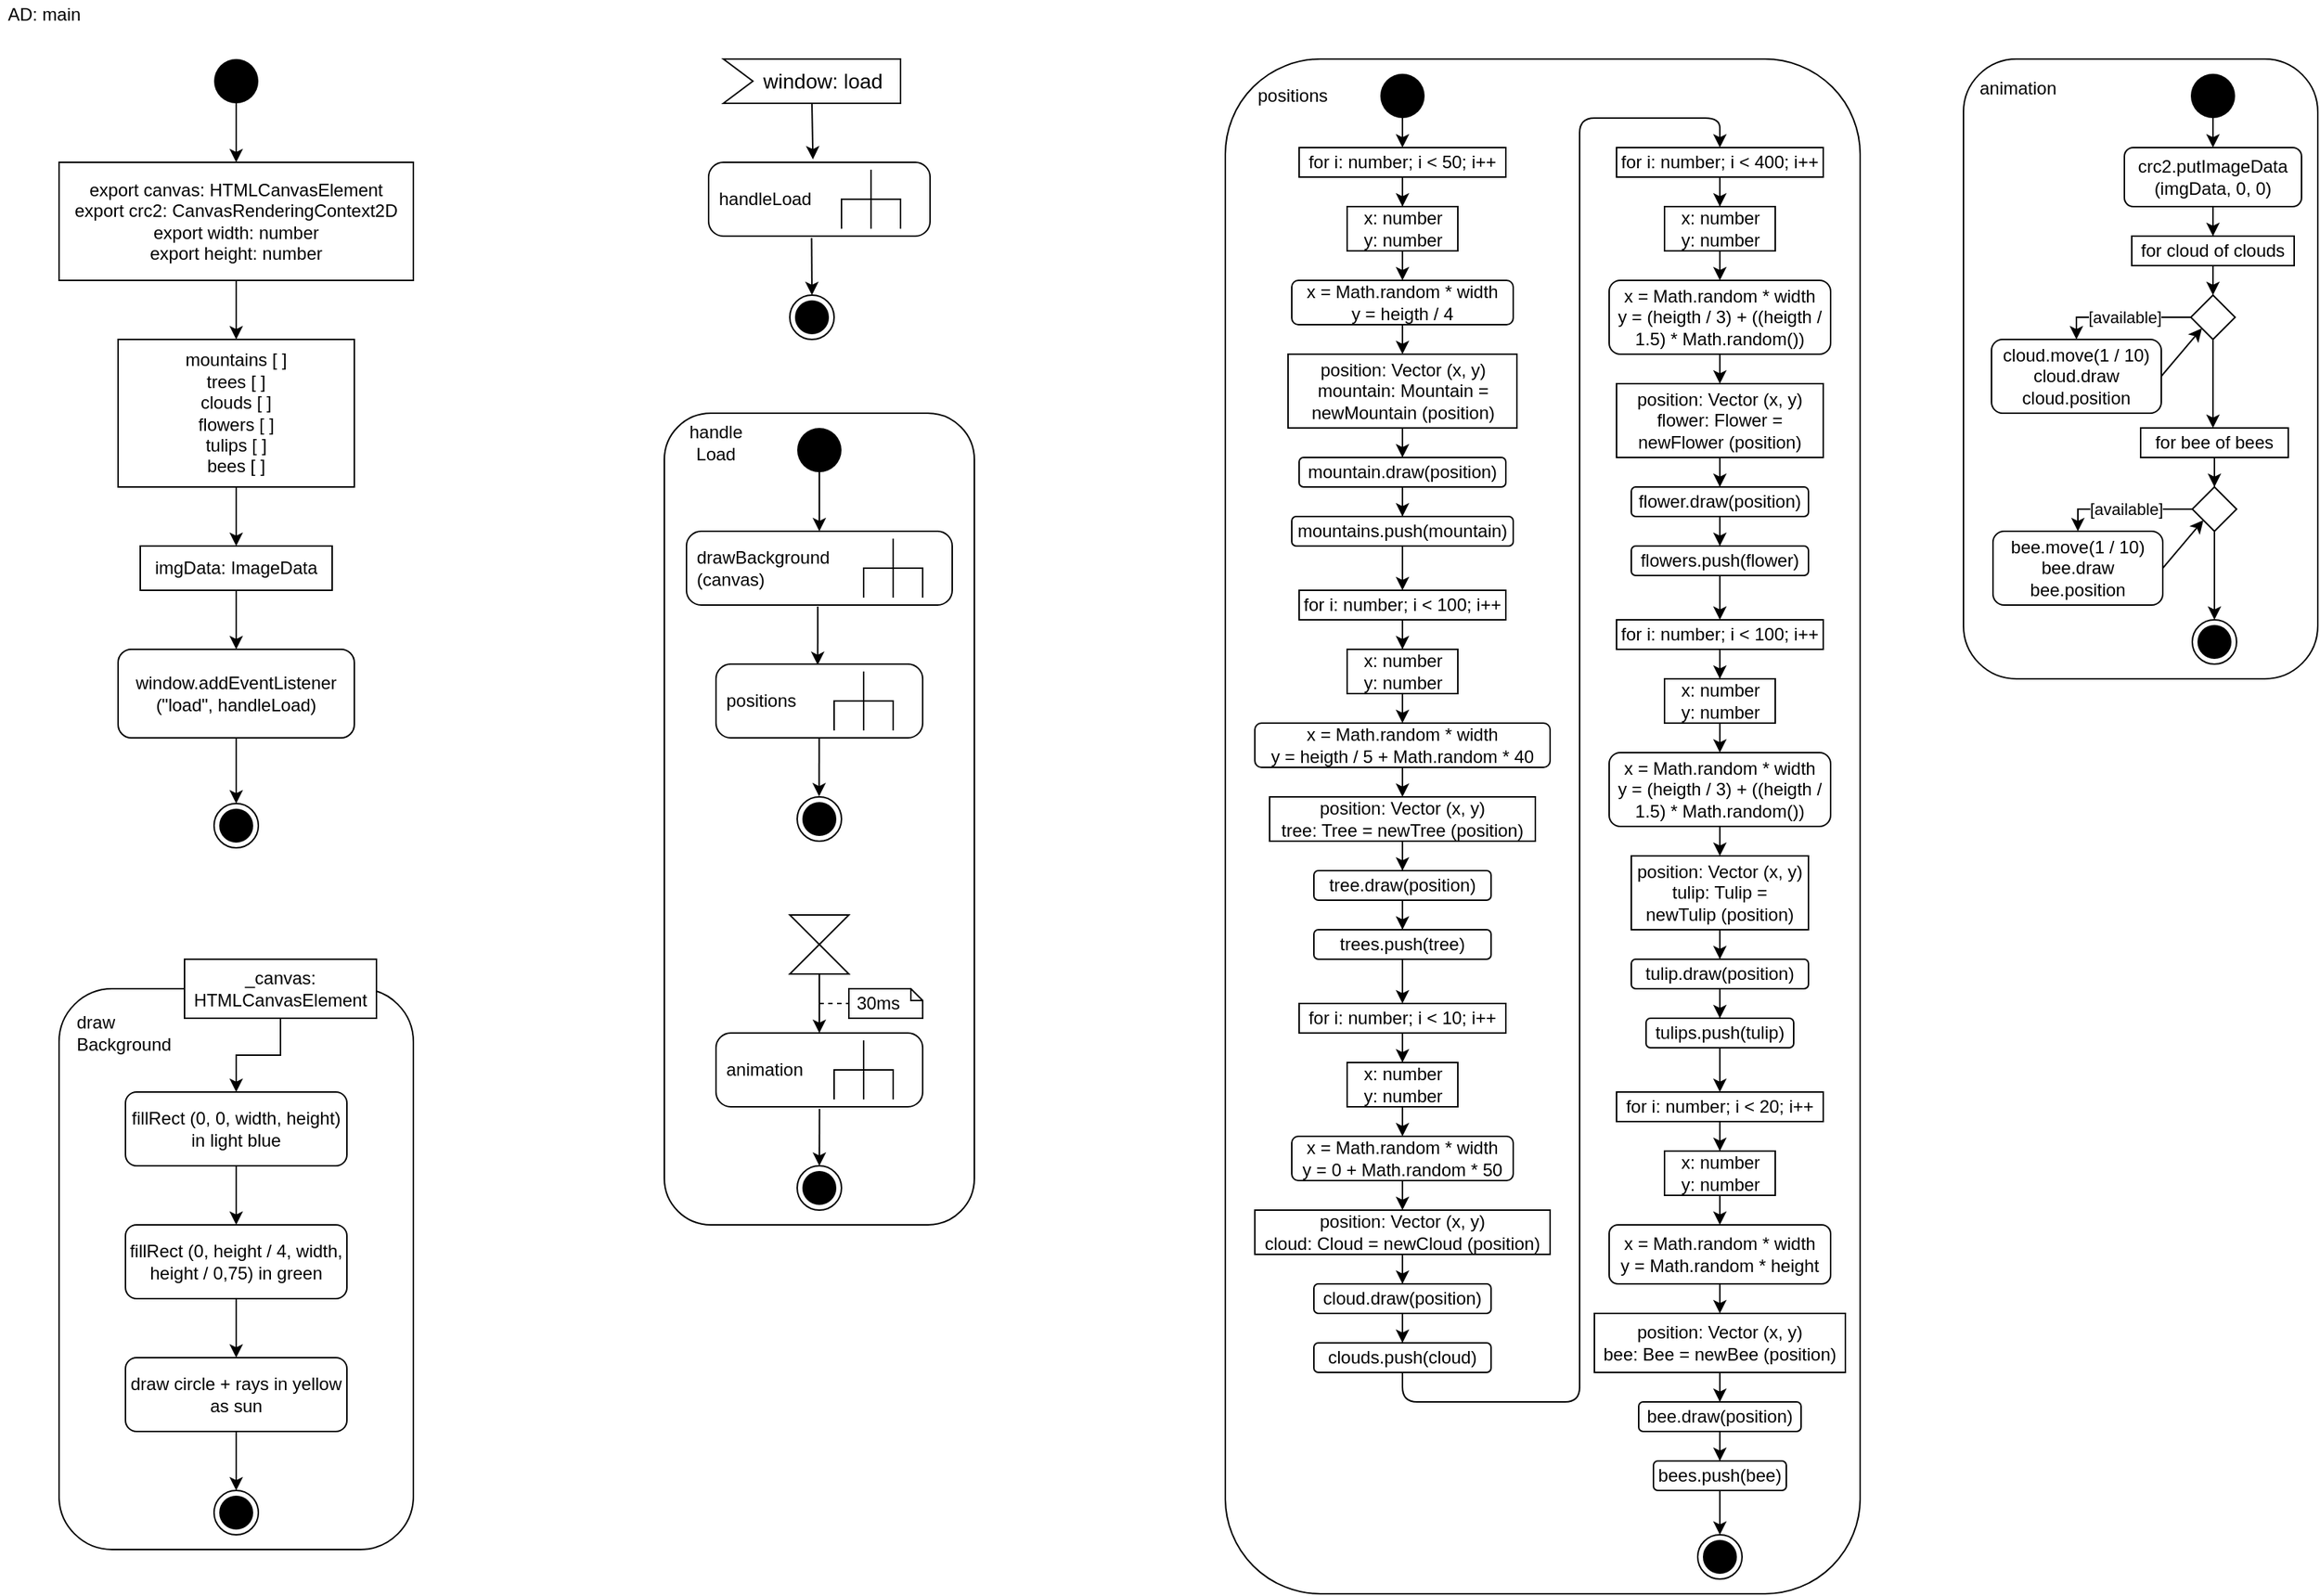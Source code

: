<mxfile version="14.5.1" type="device"><diagram id="Q6e2PCBhqU5cUqCVWgsQ" name="AD: main"><mxGraphModel dx="1264" dy="592" grid="1" gridSize="10" guides="1" tooltips="1" connect="1" arrows="1" fold="1" page="1" pageScale="1" pageWidth="827" pageHeight="1169" math="0" shadow="0"><root><mxCell id="0"/><mxCell id="1" parent="0"/><mxCell id="smz2KK4vmVbfkufSguWA-39" value="" style="rounded=1;whiteSpace=wrap;html=1;" parent="1" vertex="1"><mxGeometry x="80" y="710" width="240" height="380" as="geometry"/></mxCell><mxCell id="smz2KK4vmVbfkufSguWA-35" value="" style="rounded=1;whiteSpace=wrap;html=1;" parent="1" vertex="1"><mxGeometry x="490" y="320" width="210" height="550" as="geometry"/></mxCell><mxCell id="smz2KK4vmVbfkufSguWA-4" style="edgeStyle=orthogonalEdgeStyle;rounded=0;orthogonalLoop=1;jettySize=auto;html=1;exitX=0;exitY=0;exitDx=60;exitDy=30;exitPerimeter=0;entryX=0.471;entryY=-0.04;entryDx=0;entryDy=0;entryPerimeter=0;" parent="1" source="smz2KK4vmVbfkufSguWA-1" target="smz2KK4vmVbfkufSguWA-3" edge="1"><mxGeometry relative="1" as="geometry"/></mxCell><mxCell id="smz2KK4vmVbfkufSguWA-1" value="window: load" style="html=1;shape=mxgraph.infographic.ribbonSimple;notch1=20;notch2=0;align=center;verticalAlign=middle;fontSize=14;fontStyle=0;fillColor=#FFFFFF;flipH=0;spacingRight=0;spacingLeft=14;" parent="1" vertex="1"><mxGeometry x="530" y="80" width="120" height="30" as="geometry"/></mxCell><mxCell id="smz2KK4vmVbfkufSguWA-2" value="AD: main" style="text;html=1;strokeColor=none;fillColor=none;align=center;verticalAlign=middle;whiteSpace=wrap;rounded=0;" parent="1" vertex="1"><mxGeometry x="40" y="40" width="60" height="20" as="geometry"/></mxCell><mxCell id="smz2KK4vmVbfkufSguWA-3" value="handleLoad" style="shape=mxgraph.uml25.behaviorAction;html=1;rounded=1;absoluteArcSize=1;arcSize=10;align=left;spacingLeft=5;" parent="1" vertex="1"><mxGeometry x="520" y="150" width="150" height="50" as="geometry"/></mxCell><mxCell id="smz2KK4vmVbfkufSguWA-5" value="" style="ellipse;html=1;shape=endState;fillColor=#000000;strokeColor=#000000;" parent="1" vertex="1"><mxGeometry x="575" y="240" width="30" height="30" as="geometry"/></mxCell><mxCell id="smz2KK4vmVbfkufSguWA-10" style="edgeStyle=orthogonalEdgeStyle;rounded=0;orthogonalLoop=1;jettySize=auto;html=1;exitX=0.5;exitY=1;exitDx=0;exitDy=0;" parent="1" source="smz2KK4vmVbfkufSguWA-6" target="smz2KK4vmVbfkufSguWA-9" edge="1"><mxGeometry relative="1" as="geometry"/></mxCell><mxCell id="smz2KK4vmVbfkufSguWA-6" value="" style="ellipse;fillColor=#000000;strokeColor=none;" parent="1" vertex="1"><mxGeometry x="185" y="80" width="30" height="30" as="geometry"/></mxCell><mxCell id="smz2KK4vmVbfkufSguWA-7" value="" style="ellipse;html=1;shape=endState;fillColor=#000000;strokeColor=#000000;" parent="1" vertex="1"><mxGeometry x="580" y="580" width="30" height="30" as="geometry"/></mxCell><mxCell id="smz2KK4vmVbfkufSguWA-8" value="" style="endArrow=classic;html=1;exitX=0.465;exitY=1.024;exitDx=0;exitDy=0;exitPerimeter=0;entryX=0.5;entryY=0;entryDx=0;entryDy=0;" parent="1" source="smz2KK4vmVbfkufSguWA-3" target="smz2KK4vmVbfkufSguWA-5" edge="1"><mxGeometry width="50" height="50" relative="1" as="geometry"><mxPoint x="580" y="310" as="sourcePoint"/><mxPoint x="630" y="260" as="targetPoint"/></mxGeometry></mxCell><mxCell id="smz2KK4vmVbfkufSguWA-12" style="edgeStyle=orthogonalEdgeStyle;rounded=0;orthogonalLoop=1;jettySize=auto;html=1;exitX=0.5;exitY=1;exitDx=0;exitDy=0;entryX=0.5;entryY=0;entryDx=0;entryDy=0;" parent="1" source="smz2KK4vmVbfkufSguWA-9" target="smz2KK4vmVbfkufSguWA-11" edge="1"><mxGeometry relative="1" as="geometry"/></mxCell><mxCell id="smz2KK4vmVbfkufSguWA-9" value="export canvas: HTMLCanvasElement&lt;br&gt;export crc2:&amp;nbsp;CanvasRenderingContext2D&lt;br&gt;export width: number&lt;br&gt;export height: number" style="rounded=0;whiteSpace=wrap;html=1;" parent="1" vertex="1"><mxGeometry x="80" y="150" width="240" height="80" as="geometry"/></mxCell><mxCell id="smz2KK4vmVbfkufSguWA-14" style="edgeStyle=orthogonalEdgeStyle;rounded=0;orthogonalLoop=1;jettySize=auto;html=1;exitX=0.5;exitY=1;exitDx=0;exitDy=0;" parent="1" source="smz2KK4vmVbfkufSguWA-11" target="smz2KK4vmVbfkufSguWA-13" edge="1"><mxGeometry relative="1" as="geometry"/></mxCell><mxCell id="smz2KK4vmVbfkufSguWA-11" value="mountains [ ]&lt;br&gt;trees [ ]&lt;br&gt;clouds [ ]&lt;br&gt;flowers [ ]&lt;br&gt;tulips [ ]&lt;br&gt;bees [ ]" style="rounded=0;whiteSpace=wrap;html=1;" parent="1" vertex="1"><mxGeometry x="120" y="270" width="160" height="100" as="geometry"/></mxCell><mxCell id="smz2KK4vmVbfkufSguWA-16" style="edgeStyle=orthogonalEdgeStyle;rounded=0;orthogonalLoop=1;jettySize=auto;html=1;exitX=0.5;exitY=1;exitDx=0;exitDy=0;entryX=0.5;entryY=0;entryDx=0;entryDy=0;" parent="1" source="smz2KK4vmVbfkufSguWA-13" target="smz2KK4vmVbfkufSguWA-15" edge="1"><mxGeometry relative="1" as="geometry"/></mxCell><mxCell id="smz2KK4vmVbfkufSguWA-13" value="imgData: ImageData" style="rounded=0;whiteSpace=wrap;html=1;" parent="1" vertex="1"><mxGeometry x="135" y="410" width="130" height="30" as="geometry"/></mxCell><mxCell id="smz2KK4vmVbfkufSguWA-18" style="edgeStyle=orthogonalEdgeStyle;rounded=0;orthogonalLoop=1;jettySize=auto;html=1;exitX=0.5;exitY=1;exitDx=0;exitDy=0;entryX=0.5;entryY=0;entryDx=0;entryDy=0;" parent="1" source="smz2KK4vmVbfkufSguWA-15" target="smz2KK4vmVbfkufSguWA-17" edge="1"><mxGeometry relative="1" as="geometry"/></mxCell><mxCell id="smz2KK4vmVbfkufSguWA-15" value="window.addEventListener &lt;br&gt;(&quot;load&quot;, handleLoad)" style="rounded=1;whiteSpace=wrap;html=1;" parent="1" vertex="1"><mxGeometry x="120" y="480" width="160" height="60" as="geometry"/></mxCell><mxCell id="smz2KK4vmVbfkufSguWA-17" value="" style="ellipse;html=1;shape=endState;fillColor=#000000;strokeColor=#000000;" parent="1" vertex="1"><mxGeometry x="185" y="584.5" width="30" height="30" as="geometry"/></mxCell><mxCell id="smz2KK4vmVbfkufSguWA-21" style="edgeStyle=orthogonalEdgeStyle;rounded=0;orthogonalLoop=1;jettySize=auto;html=1;exitX=0.5;exitY=1;exitDx=0;exitDy=0;" parent="1" source="smz2KK4vmVbfkufSguWA-19" target="smz2KK4vmVbfkufSguWA-20" edge="1"><mxGeometry relative="1" as="geometry"/></mxCell><mxCell id="smz2KK4vmVbfkufSguWA-19" value="" style="ellipse;fillColor=#000000;strokeColor=none;" parent="1" vertex="1"><mxGeometry x="580" y="330" width="30" height="30" as="geometry"/></mxCell><mxCell id="smz2KK4vmVbfkufSguWA-20" value="drawBackground&lt;br&gt;(canvas)" style="shape=mxgraph.uml25.behaviorAction;html=1;rounded=1;absoluteArcSize=1;arcSize=10;align=left;spacingLeft=5;" parent="1" vertex="1"><mxGeometry x="505" y="400" width="180" height="50" as="geometry"/></mxCell><mxCell id="smz2KK4vmVbfkufSguWA-22" value="positions" style="shape=mxgraph.uml25.behaviorAction;html=1;rounded=1;absoluteArcSize=1;arcSize=10;align=left;spacingLeft=5;" parent="1" vertex="1"><mxGeometry x="525" y="490" width="140" height="50" as="geometry"/></mxCell><mxCell id="smz2KK4vmVbfkufSguWA-23" value="" style="endArrow=classic;html=1;exitX=0.494;exitY=1.02;exitDx=0;exitDy=0;exitPerimeter=0;entryX=0.492;entryY=0.013;entryDx=0;entryDy=0;entryPerimeter=0;" parent="1" source="smz2KK4vmVbfkufSguWA-20" target="smz2KK4vmVbfkufSguWA-22" edge="1"><mxGeometry width="50" height="50" relative="1" as="geometry"><mxPoint x="594.33" y="465" as="sourcePoint"/><mxPoint x="594.33" y="485" as="targetPoint"/></mxGeometry></mxCell><mxCell id="smz2KK4vmVbfkufSguWA-25" value="" style="endArrow=classic;html=1;exitX=0.494;exitY=1.02;exitDx=0;exitDy=0;exitPerimeter=0;entryX=0.492;entryY=0.013;entryDx=0;entryDy=0;entryPerimeter=0;" parent="1" edge="1"><mxGeometry width="50" height="50" relative="1" as="geometry"><mxPoint x="594.88" y="540" as="sourcePoint"/><mxPoint x="594.84" y="579.65" as="targetPoint"/></mxGeometry></mxCell><mxCell id="smz2KK4vmVbfkufSguWA-28" style="edgeStyle=orthogonalEdgeStyle;rounded=0;orthogonalLoop=1;jettySize=auto;html=1;exitX=0.5;exitY=1;exitDx=0;exitDy=0;" parent="1" source="smz2KK4vmVbfkufSguWA-26" target="smz2KK4vmVbfkufSguWA-27" edge="1"><mxGeometry relative="1" as="geometry"/></mxCell><mxCell id="smz2KK4vmVbfkufSguWA-26" value="" style="shape=collate;whiteSpace=wrap;html=1;" parent="1" vertex="1"><mxGeometry x="575" y="660" width="40" height="40" as="geometry"/></mxCell><mxCell id="smz2KK4vmVbfkufSguWA-27" value="animation" style="shape=mxgraph.uml25.behaviorAction;html=1;rounded=1;absoluteArcSize=1;arcSize=10;align=left;spacingLeft=5;" parent="1" vertex="1"><mxGeometry x="525" y="740" width="140" height="50" as="geometry"/></mxCell><mxCell id="smz2KK4vmVbfkufSguWA-29" value="" style="shape=note2;boundedLbl=1;whiteSpace=wrap;html=1;size=8;verticalAlign=top;align=center;" parent="1" vertex="1"><mxGeometry x="615" y="710" width="50" height="20" as="geometry"/></mxCell><mxCell id="smz2KK4vmVbfkufSguWA-31" value="30ms" style="text;html=1;strokeColor=none;fillColor=none;align=center;verticalAlign=middle;whiteSpace=wrap;rounded=0;" parent="1" vertex="1"><mxGeometry x="615" y="710" width="40" height="20" as="geometry"/></mxCell><mxCell id="smz2KK4vmVbfkufSguWA-32" value="" style="endArrow=none;dashed=1;html=1;entryX=0;entryY=0.5;entryDx=0;entryDy=0;" parent="1" target="smz2KK4vmVbfkufSguWA-31" edge="1"><mxGeometry width="50" height="50" relative="1" as="geometry"><mxPoint x="595" y="720" as="sourcePoint"/><mxPoint x="675" y="760" as="targetPoint"/></mxGeometry></mxCell><mxCell id="smz2KK4vmVbfkufSguWA-33" value="" style="ellipse;html=1;shape=endState;fillColor=#000000;strokeColor=#000000;" parent="1" vertex="1"><mxGeometry x="580" y="830" width="30" height="30" as="geometry"/></mxCell><mxCell id="smz2KK4vmVbfkufSguWA-34" value="" style="endArrow=classic;html=1;entryX=0.5;entryY=0;entryDx=0;entryDy=0;exitX=0.501;exitY=1.028;exitDx=0;exitDy=0;exitPerimeter=0;" parent="1" source="smz2KK4vmVbfkufSguWA-27" target="smz2KK4vmVbfkufSguWA-33" edge="1"><mxGeometry width="50" height="50" relative="1" as="geometry"><mxPoint x="620" y="820" as="sourcePoint"/><mxPoint x="670" y="770" as="targetPoint"/></mxGeometry></mxCell><mxCell id="smz2KK4vmVbfkufSguWA-36" value="handle&lt;br&gt;Load" style="text;html=1;strokeColor=none;fillColor=none;align=center;verticalAlign=middle;whiteSpace=wrap;rounded=0;" parent="1" vertex="1"><mxGeometry x="505" y="330" width="40" height="20" as="geometry"/></mxCell><mxCell id="smz2KK4vmVbfkufSguWA-46" style="edgeStyle=orthogonalEdgeStyle;rounded=0;orthogonalLoop=1;jettySize=auto;html=1;exitX=0.5;exitY=1;exitDx=0;exitDy=0;entryX=0.5;entryY=0;entryDx=0;entryDy=0;" parent="1" source="smz2KK4vmVbfkufSguWA-37" target="smz2KK4vmVbfkufSguWA-43" edge="1"><mxGeometry relative="1" as="geometry"/></mxCell><mxCell id="smz2KK4vmVbfkufSguWA-37" value="_canvas: HTMLCanvasElement" style="rounded=0;whiteSpace=wrap;html=1;" parent="1" vertex="1"><mxGeometry x="165" y="690" width="130" height="40" as="geometry"/></mxCell><mxCell id="smz2KK4vmVbfkufSguWA-40" value="draw&lt;br&gt;Background" style="text;html=1;strokeColor=none;fillColor=none;align=left;verticalAlign=middle;whiteSpace=wrap;rounded=0;" parent="1" vertex="1"><mxGeometry x="90" y="730" width="40" height="20" as="geometry"/></mxCell><mxCell id="smz2KK4vmVbfkufSguWA-42" style="edgeStyle=orthogonalEdgeStyle;rounded=0;orthogonalLoop=1;jettySize=auto;html=1;exitX=0.5;exitY=1;exitDx=0;exitDy=0;" parent="1" source="smz2KK4vmVbfkufSguWA-40" target="smz2KK4vmVbfkufSguWA-40" edge="1"><mxGeometry relative="1" as="geometry"/></mxCell><mxCell id="smz2KK4vmVbfkufSguWA-47" style="edgeStyle=orthogonalEdgeStyle;rounded=0;orthogonalLoop=1;jettySize=auto;html=1;exitX=0.5;exitY=1;exitDx=0;exitDy=0;" parent="1" source="smz2KK4vmVbfkufSguWA-43" target="smz2KK4vmVbfkufSguWA-44" edge="1"><mxGeometry relative="1" as="geometry"/></mxCell><mxCell id="smz2KK4vmVbfkufSguWA-43" value="fillRect (0, 0, width, height) in light blue" style="rounded=1;whiteSpace=wrap;html=1;" parent="1" vertex="1"><mxGeometry x="125" y="780" width="150" height="50" as="geometry"/></mxCell><mxCell id="smz2KK4vmVbfkufSguWA-48" style="edgeStyle=orthogonalEdgeStyle;rounded=0;orthogonalLoop=1;jettySize=auto;html=1;exitX=0.5;exitY=1;exitDx=0;exitDy=0;" parent="1" source="smz2KK4vmVbfkufSguWA-44" target="smz2KK4vmVbfkufSguWA-45" edge="1"><mxGeometry relative="1" as="geometry"/></mxCell><mxCell id="smz2KK4vmVbfkufSguWA-44" value="fillRect (0, height / 4, width, height / 0,75) in green" style="rounded=1;whiteSpace=wrap;html=1;" parent="1" vertex="1"><mxGeometry x="125" y="870" width="150" height="50" as="geometry"/></mxCell><mxCell id="smz2KK4vmVbfkufSguWA-50" style="edgeStyle=orthogonalEdgeStyle;rounded=0;orthogonalLoop=1;jettySize=auto;html=1;exitX=0.5;exitY=1;exitDx=0;exitDy=0;entryX=0.5;entryY=0;entryDx=0;entryDy=0;" parent="1" source="smz2KK4vmVbfkufSguWA-45" target="smz2KK4vmVbfkufSguWA-49" edge="1"><mxGeometry relative="1" as="geometry"/></mxCell><mxCell id="smz2KK4vmVbfkufSguWA-45" value="draw circle + rays in yellow as sun" style="rounded=1;whiteSpace=wrap;html=1;" parent="1" vertex="1"><mxGeometry x="125" y="960" width="150" height="50" as="geometry"/></mxCell><mxCell id="smz2KK4vmVbfkufSguWA-49" value="" style="ellipse;html=1;shape=endState;fillColor=#000000;strokeColor=#000000;" parent="1" vertex="1"><mxGeometry x="185" y="1050" width="30" height="30" as="geometry"/></mxCell><mxCell id="smz2KK4vmVbfkufSguWA-51" value="" style="rounded=1;whiteSpace=wrap;html=1;fillColor=none;" parent="1" vertex="1"><mxGeometry x="870" y="80" width="430" height="1040" as="geometry"/></mxCell><mxCell id="smz2KK4vmVbfkufSguWA-52" value="positions" style="text;html=1;strokeColor=none;fillColor=none;align=left;verticalAlign=middle;whiteSpace=wrap;rounded=0;" parent="1" vertex="1"><mxGeometry x="890" y="95" width="40" height="20" as="geometry"/></mxCell><mxCell id="smz2KK4vmVbfkufSguWA-55" style="edgeStyle=orthogonalEdgeStyle;rounded=0;orthogonalLoop=1;jettySize=auto;html=1;exitX=0.5;exitY=1;exitDx=0;exitDy=0;entryX=0.5;entryY=0;entryDx=0;entryDy=0;" parent="1" source="smz2KK4vmVbfkufSguWA-53" target="smz2KK4vmVbfkufSguWA-54" edge="1"><mxGeometry relative="1" as="geometry"/></mxCell><mxCell id="smz2KK4vmVbfkufSguWA-53" value="" style="ellipse;fillColor=#000000;strokeColor=none;" parent="1" vertex="1"><mxGeometry x="975" y="90" width="30" height="30" as="geometry"/></mxCell><mxCell id="smz2KK4vmVbfkufSguWA-57" style="edgeStyle=orthogonalEdgeStyle;rounded=0;orthogonalLoop=1;jettySize=auto;html=1;exitX=0.5;exitY=1;exitDx=0;exitDy=0;" parent="1" source="smz2KK4vmVbfkufSguWA-54" target="smz2KK4vmVbfkufSguWA-56" edge="1"><mxGeometry relative="1" as="geometry"/></mxCell><mxCell id="smz2KK4vmVbfkufSguWA-54" value="for i: number; i &amp;lt; 50; i++" style="rounded=0;whiteSpace=wrap;html=1;" parent="1" vertex="1"><mxGeometry x="920" y="140" width="140" height="20" as="geometry"/></mxCell><mxCell id="smz2KK4vmVbfkufSguWA-59" style="edgeStyle=orthogonalEdgeStyle;rounded=0;orthogonalLoop=1;jettySize=auto;html=1;exitX=0.5;exitY=1;exitDx=0;exitDy=0;entryX=0.5;entryY=0;entryDx=0;entryDy=0;" parent="1" source="smz2KK4vmVbfkufSguWA-56" target="smz2KK4vmVbfkufSguWA-58" edge="1"><mxGeometry relative="1" as="geometry"/></mxCell><mxCell id="smz2KK4vmVbfkufSguWA-56" value="x: number&lt;br&gt;y: number" style="rounded=0;whiteSpace=wrap;html=1;" parent="1" vertex="1"><mxGeometry x="952.5" y="180" width="75" height="30" as="geometry"/></mxCell><mxCell id="smz2KK4vmVbfkufSguWA-61" style="edgeStyle=orthogonalEdgeStyle;rounded=0;orthogonalLoop=1;jettySize=auto;html=1;exitX=0.5;exitY=1;exitDx=0;exitDy=0;entryX=0.5;entryY=0;entryDx=0;entryDy=0;" parent="1" source="smz2KK4vmVbfkufSguWA-58" target="smz2KK4vmVbfkufSguWA-60" edge="1"><mxGeometry relative="1" as="geometry"/></mxCell><mxCell id="smz2KK4vmVbfkufSguWA-58" value="x = Math.random * width&lt;br&gt;y = heigth / 4" style="rounded=1;whiteSpace=wrap;html=1;" parent="1" vertex="1"><mxGeometry x="915" y="230" width="150" height="30" as="geometry"/></mxCell><mxCell id="smz2KK4vmVbfkufSguWA-63" style="edgeStyle=orthogonalEdgeStyle;rounded=0;orthogonalLoop=1;jettySize=auto;html=1;exitX=0.5;exitY=1;exitDx=0;exitDy=0;" parent="1" source="smz2KK4vmVbfkufSguWA-60" target="smz2KK4vmVbfkufSguWA-62" edge="1"><mxGeometry relative="1" as="geometry"/></mxCell><mxCell id="smz2KK4vmVbfkufSguWA-60" value="position: Vector (x, y)&lt;br&gt;mountain: Mountain = newMountain (position)" style="rounded=0;whiteSpace=wrap;html=1;" parent="1" vertex="1"><mxGeometry x="912.5" y="280" width="155" height="50" as="geometry"/></mxCell><mxCell id="smz2KK4vmVbfkufSguWA-65" style="edgeStyle=orthogonalEdgeStyle;rounded=0;orthogonalLoop=1;jettySize=auto;html=1;exitX=0.5;exitY=1;exitDx=0;exitDy=0;" parent="1" source="smz2KK4vmVbfkufSguWA-62" target="smz2KK4vmVbfkufSguWA-64" edge="1"><mxGeometry relative="1" as="geometry"/></mxCell><mxCell id="smz2KK4vmVbfkufSguWA-62" value="mountain.draw(position)" style="rounded=1;whiteSpace=wrap;html=1;fillColor=none;" parent="1" vertex="1"><mxGeometry x="920" y="350" width="140" height="20" as="geometry"/></mxCell><mxCell id="smz2KK4vmVbfkufSguWA-164" style="edgeStyle=orthogonalEdgeStyle;rounded=0;orthogonalLoop=1;jettySize=auto;html=1;exitX=0.5;exitY=1;exitDx=0;exitDy=0;" parent="1" source="smz2KK4vmVbfkufSguWA-64" target="smz2KK4vmVbfkufSguWA-108" edge="1"><mxGeometry relative="1" as="geometry"/></mxCell><mxCell id="smz2KK4vmVbfkufSguWA-64" value="mountains.push(mountain)" style="rounded=1;whiteSpace=wrap;html=1;fillColor=none;" parent="1" vertex="1"><mxGeometry x="915" y="390" width="150" height="20" as="geometry"/></mxCell><mxCell id="smz2KK4vmVbfkufSguWA-66" value="" style="rounded=1;whiteSpace=wrap;html=1;fillColor=none;" parent="1" vertex="1"><mxGeometry x="1370" y="80" width="240" height="420" as="geometry"/></mxCell><mxCell id="smz2KK4vmVbfkufSguWA-67" value="animation" style="text;html=1;strokeColor=none;fillColor=none;align=left;verticalAlign=middle;whiteSpace=wrap;rounded=0;" parent="1" vertex="1"><mxGeometry x="1379" y="90" width="40" height="20" as="geometry"/></mxCell><mxCell id="smz2KK4vmVbfkufSguWA-70" style="edgeStyle=orthogonalEdgeStyle;rounded=0;orthogonalLoop=1;jettySize=auto;html=1;exitX=0.5;exitY=1;exitDx=0;exitDy=0;entryX=0.5;entryY=0;entryDx=0;entryDy=0;" parent="1" source="smz2KK4vmVbfkufSguWA-68" target="smz2KK4vmVbfkufSguWA-69" edge="1"><mxGeometry relative="1" as="geometry"/></mxCell><mxCell id="smz2KK4vmVbfkufSguWA-68" value="" style="ellipse;fillColor=#000000;strokeColor=none;" parent="1" vertex="1"><mxGeometry x="1524" y="90" width="30" height="30" as="geometry"/></mxCell><mxCell id="smz2KK4vmVbfkufSguWA-72" style="edgeStyle=orthogonalEdgeStyle;rounded=0;orthogonalLoop=1;jettySize=auto;html=1;exitX=0.5;exitY=1;exitDx=0;exitDy=0;" parent="1" source="smz2KK4vmVbfkufSguWA-69" target="smz2KK4vmVbfkufSguWA-71" edge="1"><mxGeometry relative="1" as="geometry"/></mxCell><mxCell id="smz2KK4vmVbfkufSguWA-69" value="crc2.putImageData (imgData, 0, 0)" style="rounded=1;whiteSpace=wrap;html=1;fillColor=none;" parent="1" vertex="1"><mxGeometry x="1479" y="140" width="120" height="40" as="geometry"/></mxCell><mxCell id="smz2KK4vmVbfkufSguWA-74" style="edgeStyle=orthogonalEdgeStyle;rounded=0;orthogonalLoop=1;jettySize=auto;html=1;exitX=0.5;exitY=1;exitDx=0;exitDy=0;entryX=0.5;entryY=0;entryDx=0;entryDy=0;" parent="1" source="smz2KK4vmVbfkufSguWA-71" target="smz2KK4vmVbfkufSguWA-73" edge="1"><mxGeometry relative="1" as="geometry"/></mxCell><mxCell id="smz2KK4vmVbfkufSguWA-71" value="for cloud of clouds" style="rounded=0;whiteSpace=wrap;html=1;fillColor=none;" parent="1" vertex="1"><mxGeometry x="1484" y="200" width="110" height="20" as="geometry"/></mxCell><mxCell id="smz2KK4vmVbfkufSguWA-76" value="[available]" style="edgeStyle=orthogonalEdgeStyle;rounded=0;orthogonalLoop=1;jettySize=auto;html=1;exitX=0;exitY=0.5;exitDx=0;exitDy=0;entryX=0.5;entryY=0;entryDx=0;entryDy=0;" parent="1" source="smz2KK4vmVbfkufSguWA-73" target="smz2KK4vmVbfkufSguWA-75" edge="1"><mxGeometry x="-0.027" relative="1" as="geometry"><Array as="points"><mxPoint x="1447" y="255"/></Array><mxPoint as="offset"/></mxGeometry></mxCell><mxCell id="smz2KK4vmVbfkufSguWA-79" style="edgeStyle=orthogonalEdgeStyle;rounded=0;orthogonalLoop=1;jettySize=auto;html=1;exitX=0.5;exitY=1;exitDx=0;exitDy=0;" parent="1" source="smz2KK4vmVbfkufSguWA-73" edge="1"><mxGeometry relative="1" as="geometry"><mxPoint x="1539" y="330" as="targetPoint"/></mxGeometry></mxCell><mxCell id="smz2KK4vmVbfkufSguWA-73" value="" style="rhombus;fillColor=none;" parent="1" vertex="1"><mxGeometry x="1524" y="240" width="30" height="30" as="geometry"/></mxCell><mxCell id="smz2KK4vmVbfkufSguWA-75" value="cloud.move(1 / 10)&lt;br&gt;cloud.draw&lt;br&gt;cloud.position" style="rounded=1;whiteSpace=wrap;html=1;fillColor=none;" parent="1" vertex="1"><mxGeometry x="1389" y="270" width="115" height="50" as="geometry"/></mxCell><mxCell id="smz2KK4vmVbfkufSguWA-92" value="" style="endArrow=classic;html=1;exitX=1;exitY=0.5;exitDx=0;exitDy=0;entryX=0;entryY=1;entryDx=0;entryDy=0;" parent="1" source="smz2KK4vmVbfkufSguWA-75" target="smz2KK4vmVbfkufSguWA-73" edge="1"><mxGeometry width="50" height="50" relative="1" as="geometry"><mxPoint x="1499" y="390" as="sourcePoint"/><mxPoint x="1549" y="340" as="targetPoint"/></mxGeometry></mxCell><mxCell id="smz2KK4vmVbfkufSguWA-101" style="edgeStyle=orthogonalEdgeStyle;rounded=0;orthogonalLoop=1;jettySize=auto;html=1;exitX=0.5;exitY=1;exitDx=0;exitDy=0;" parent="1" source="smz2KK4vmVbfkufSguWA-95" target="smz2KK4vmVbfkufSguWA-97" edge="1"><mxGeometry relative="1" as="geometry"/></mxCell><mxCell id="smz2KK4vmVbfkufSguWA-95" value="for bee of bees" style="rounded=0;whiteSpace=wrap;html=1;fillColor=none;" parent="1" vertex="1"><mxGeometry x="1490" y="330" width="100" height="20" as="geometry"/></mxCell><mxCell id="smz2KK4vmVbfkufSguWA-96" value="[available]" style="edgeStyle=orthogonalEdgeStyle;rounded=0;orthogonalLoop=1;jettySize=auto;html=1;exitX=0;exitY=0.5;exitDx=0;exitDy=0;entryX=0.5;entryY=0;entryDx=0;entryDy=0;" parent="1" source="smz2KK4vmVbfkufSguWA-97" target="smz2KK4vmVbfkufSguWA-98" edge="1"><mxGeometry x="-0.027" relative="1" as="geometry"><Array as="points"><mxPoint x="1448" y="385"/></Array><mxPoint as="offset"/></mxGeometry></mxCell><mxCell id="smz2KK4vmVbfkufSguWA-103" style="edgeStyle=orthogonalEdgeStyle;rounded=0;orthogonalLoop=1;jettySize=auto;html=1;exitX=0.5;exitY=1;exitDx=0;exitDy=0;entryX=0.5;entryY=0;entryDx=0;entryDy=0;" parent="1" source="smz2KK4vmVbfkufSguWA-97" target="smz2KK4vmVbfkufSguWA-102" edge="1"><mxGeometry relative="1" as="geometry"/></mxCell><mxCell id="smz2KK4vmVbfkufSguWA-97" value="" style="rhombus;fillColor=none;" parent="1" vertex="1"><mxGeometry x="1525" y="370" width="30" height="30" as="geometry"/></mxCell><mxCell id="smz2KK4vmVbfkufSguWA-98" value="bee.move(1 / 10)&lt;br&gt;bee.draw&lt;br&gt;bee.position" style="rounded=1;whiteSpace=wrap;html=1;fillColor=none;" parent="1" vertex="1"><mxGeometry x="1390" y="400" width="115" height="50" as="geometry"/></mxCell><mxCell id="smz2KK4vmVbfkufSguWA-99" value="" style="endArrow=classic;html=1;exitX=1;exitY=0.5;exitDx=0;exitDy=0;entryX=0;entryY=1;entryDx=0;entryDy=0;" parent="1" source="smz2KK4vmVbfkufSguWA-98" target="smz2KK4vmVbfkufSguWA-97" edge="1"><mxGeometry width="50" height="50" relative="1" as="geometry"><mxPoint x="1525" y="185" as="sourcePoint"/><mxPoint x="1552.5" y="152.5" as="targetPoint"/></mxGeometry></mxCell><mxCell id="smz2KK4vmVbfkufSguWA-102" value="" style="ellipse;html=1;shape=endState;fillColor=#000000;strokeColor=#000000;" parent="1" vertex="1"><mxGeometry x="1525" y="460" width="30" height="30" as="geometry"/></mxCell><mxCell id="smz2KK4vmVbfkufSguWA-107" style="edgeStyle=orthogonalEdgeStyle;rounded=0;orthogonalLoop=1;jettySize=auto;html=1;exitX=0.5;exitY=1;exitDx=0;exitDy=0;" parent="1" source="smz2KK4vmVbfkufSguWA-108" target="smz2KK4vmVbfkufSguWA-110" edge="1"><mxGeometry relative="1" as="geometry"/></mxCell><mxCell id="smz2KK4vmVbfkufSguWA-108" value="for i: number; i &amp;lt; 100; i++" style="rounded=0;whiteSpace=wrap;html=1;" parent="1" vertex="1"><mxGeometry x="920" y="440" width="140" height="20" as="geometry"/></mxCell><mxCell id="smz2KK4vmVbfkufSguWA-109" style="edgeStyle=orthogonalEdgeStyle;rounded=0;orthogonalLoop=1;jettySize=auto;html=1;exitX=0.5;exitY=1;exitDx=0;exitDy=0;entryX=0.5;entryY=0;entryDx=0;entryDy=0;" parent="1" source="smz2KK4vmVbfkufSguWA-110" target="smz2KK4vmVbfkufSguWA-112" edge="1"><mxGeometry relative="1" as="geometry"/></mxCell><mxCell id="smz2KK4vmVbfkufSguWA-110" value="x: number&lt;br&gt;y: number" style="rounded=0;whiteSpace=wrap;html=1;" parent="1" vertex="1"><mxGeometry x="952.5" y="480" width="75" height="30" as="geometry"/></mxCell><mxCell id="smz2KK4vmVbfkufSguWA-111" style="edgeStyle=orthogonalEdgeStyle;rounded=0;orthogonalLoop=1;jettySize=auto;html=1;exitX=0.5;exitY=1;exitDx=0;exitDy=0;entryX=0.5;entryY=0;entryDx=0;entryDy=0;" parent="1" source="smz2KK4vmVbfkufSguWA-112" target="smz2KK4vmVbfkufSguWA-114" edge="1"><mxGeometry relative="1" as="geometry"/></mxCell><mxCell id="smz2KK4vmVbfkufSguWA-112" value="x = Math.random * width&lt;br&gt;y = heigth / 5 + Math.random * 40" style="rounded=1;whiteSpace=wrap;html=1;" parent="1" vertex="1"><mxGeometry x="890" y="530" width="200" height="30" as="geometry"/></mxCell><mxCell id="smz2KK4vmVbfkufSguWA-113" style="edgeStyle=orthogonalEdgeStyle;rounded=0;orthogonalLoop=1;jettySize=auto;html=1;exitX=0.5;exitY=1;exitDx=0;exitDy=0;" parent="1" source="smz2KK4vmVbfkufSguWA-114" target="smz2KK4vmVbfkufSguWA-116" edge="1"><mxGeometry relative="1" as="geometry"/></mxCell><mxCell id="smz2KK4vmVbfkufSguWA-114" value="position: Vector (x, y)&lt;br&gt;tree: Tree = newTree (position)" style="rounded=0;whiteSpace=wrap;html=1;" parent="1" vertex="1"><mxGeometry x="900" y="580" width="180" height="30" as="geometry"/></mxCell><mxCell id="smz2KK4vmVbfkufSguWA-115" style="edgeStyle=orthogonalEdgeStyle;rounded=0;orthogonalLoop=1;jettySize=auto;html=1;exitX=0.5;exitY=1;exitDx=0;exitDy=0;" parent="1" source="smz2KK4vmVbfkufSguWA-116" target="smz2KK4vmVbfkufSguWA-117" edge="1"><mxGeometry relative="1" as="geometry"/></mxCell><mxCell id="smz2KK4vmVbfkufSguWA-116" value="tree.draw(position)" style="rounded=1;whiteSpace=wrap;html=1;fillColor=none;" parent="1" vertex="1"><mxGeometry x="930" y="630" width="120" height="20" as="geometry"/></mxCell><mxCell id="smz2KK4vmVbfkufSguWA-129" style="edgeStyle=orthogonalEdgeStyle;rounded=0;orthogonalLoop=1;jettySize=auto;html=1;exitX=0.5;exitY=1;exitDx=0;exitDy=0;" parent="1" source="smz2KK4vmVbfkufSguWA-117" target="smz2KK4vmVbfkufSguWA-119" edge="1"><mxGeometry relative="1" as="geometry"/></mxCell><mxCell id="smz2KK4vmVbfkufSguWA-117" value="trees.push(tree)" style="rounded=1;whiteSpace=wrap;html=1;fillColor=none;" parent="1" vertex="1"><mxGeometry x="930" y="670" width="120" height="20" as="geometry"/></mxCell><mxCell id="smz2KK4vmVbfkufSguWA-118" style="edgeStyle=orthogonalEdgeStyle;rounded=0;orthogonalLoop=1;jettySize=auto;html=1;exitX=0.5;exitY=1;exitDx=0;exitDy=0;" parent="1" source="smz2KK4vmVbfkufSguWA-119" target="smz2KK4vmVbfkufSguWA-121" edge="1"><mxGeometry relative="1" as="geometry"/></mxCell><mxCell id="smz2KK4vmVbfkufSguWA-119" value="for i: number; i &amp;lt; 10; i++" style="rounded=0;whiteSpace=wrap;html=1;" parent="1" vertex="1"><mxGeometry x="920" y="720" width="140" height="20" as="geometry"/></mxCell><mxCell id="smz2KK4vmVbfkufSguWA-120" style="edgeStyle=orthogonalEdgeStyle;rounded=0;orthogonalLoop=1;jettySize=auto;html=1;exitX=0.5;exitY=1;exitDx=0;exitDy=0;entryX=0.5;entryY=0;entryDx=0;entryDy=0;" parent="1" source="smz2KK4vmVbfkufSguWA-121" target="smz2KK4vmVbfkufSguWA-123" edge="1"><mxGeometry relative="1" as="geometry"/></mxCell><mxCell id="smz2KK4vmVbfkufSguWA-121" value="x: number&lt;br&gt;y: number" style="rounded=0;whiteSpace=wrap;html=1;" parent="1" vertex="1"><mxGeometry x="952.5" y="760" width="75" height="30" as="geometry"/></mxCell><mxCell id="smz2KK4vmVbfkufSguWA-122" style="edgeStyle=orthogonalEdgeStyle;rounded=0;orthogonalLoop=1;jettySize=auto;html=1;exitX=0.5;exitY=1;exitDx=0;exitDy=0;entryX=0.5;entryY=0;entryDx=0;entryDy=0;" parent="1" source="smz2KK4vmVbfkufSguWA-123" target="smz2KK4vmVbfkufSguWA-125" edge="1"><mxGeometry relative="1" as="geometry"/></mxCell><mxCell id="smz2KK4vmVbfkufSguWA-123" value="x = Math.random * width&lt;br&gt;y = 0 + Math.random * 50" style="rounded=1;whiteSpace=wrap;html=1;" parent="1" vertex="1"><mxGeometry x="915" y="810" width="150" height="30" as="geometry"/></mxCell><mxCell id="smz2KK4vmVbfkufSguWA-124" style="edgeStyle=orthogonalEdgeStyle;rounded=0;orthogonalLoop=1;jettySize=auto;html=1;exitX=0.5;exitY=1;exitDx=0;exitDy=0;" parent="1" source="smz2KK4vmVbfkufSguWA-125" target="smz2KK4vmVbfkufSguWA-127" edge="1"><mxGeometry relative="1" as="geometry"/></mxCell><mxCell id="smz2KK4vmVbfkufSguWA-125" value="position: Vector (x, y)&lt;br&gt;cloud: Cloud = newCloud (position)" style="rounded=0;whiteSpace=wrap;html=1;" parent="1" vertex="1"><mxGeometry x="890" y="860" width="200" height="30" as="geometry"/></mxCell><mxCell id="smz2KK4vmVbfkufSguWA-126" style="edgeStyle=orthogonalEdgeStyle;rounded=0;orthogonalLoop=1;jettySize=auto;html=1;exitX=0.5;exitY=1;exitDx=0;exitDy=0;" parent="1" source="smz2KK4vmVbfkufSguWA-127" target="smz2KK4vmVbfkufSguWA-128" edge="1"><mxGeometry relative="1" as="geometry"/></mxCell><mxCell id="smz2KK4vmVbfkufSguWA-127" value="cloud.draw(position)" style="rounded=1;whiteSpace=wrap;html=1;fillColor=none;" parent="1" vertex="1"><mxGeometry x="930" y="910" width="120" height="20" as="geometry"/></mxCell><mxCell id="smz2KK4vmVbfkufSguWA-128" value="clouds.push(cloud)" style="rounded=1;whiteSpace=wrap;html=1;fillColor=none;" parent="1" vertex="1"><mxGeometry x="930" y="950" width="120" height="20" as="geometry"/></mxCell><mxCell id="smz2KK4vmVbfkufSguWA-153" style="edgeStyle=orthogonalEdgeStyle;rounded=0;orthogonalLoop=1;jettySize=auto;html=1;exitX=0.5;exitY=1;exitDx=0;exitDy=0;" parent="1" source="smz2KK4vmVbfkufSguWA-154" target="smz2KK4vmVbfkufSguWA-156" edge="1"><mxGeometry relative="1" as="geometry"/></mxCell><mxCell id="smz2KK4vmVbfkufSguWA-154" value="for i: number; i &amp;lt; 400; i++" style="rounded=0;whiteSpace=wrap;html=1;" parent="1" vertex="1"><mxGeometry x="1135" y="140" width="140" height="20" as="geometry"/></mxCell><mxCell id="smz2KK4vmVbfkufSguWA-155" style="edgeStyle=orthogonalEdgeStyle;rounded=0;orthogonalLoop=1;jettySize=auto;html=1;exitX=0.5;exitY=1;exitDx=0;exitDy=0;entryX=0.5;entryY=0;entryDx=0;entryDy=0;" parent="1" source="smz2KK4vmVbfkufSguWA-156" target="smz2KK4vmVbfkufSguWA-158" edge="1"><mxGeometry relative="1" as="geometry"/></mxCell><mxCell id="smz2KK4vmVbfkufSguWA-156" value="x: number&lt;br&gt;y: number" style="rounded=0;whiteSpace=wrap;html=1;" parent="1" vertex="1"><mxGeometry x="1167.5" y="180" width="75" height="30" as="geometry"/></mxCell><mxCell id="smz2KK4vmVbfkufSguWA-157" style="edgeStyle=orthogonalEdgeStyle;rounded=0;orthogonalLoop=1;jettySize=auto;html=1;exitX=0.5;exitY=1;exitDx=0;exitDy=0;entryX=0.5;entryY=0;entryDx=0;entryDy=0;" parent="1" source="smz2KK4vmVbfkufSguWA-158" target="smz2KK4vmVbfkufSguWA-160" edge="1"><mxGeometry relative="1" as="geometry"/></mxCell><mxCell id="smz2KK4vmVbfkufSguWA-158" value="x = Math.random * width&lt;br&gt;y = (heigth / 3) + ((heigth / 1.5) * Math.random())" style="rounded=1;whiteSpace=wrap;html=1;" parent="1" vertex="1"><mxGeometry x="1130" y="230" width="150" height="50" as="geometry"/></mxCell><mxCell id="smz2KK4vmVbfkufSguWA-159" style="edgeStyle=orthogonalEdgeStyle;rounded=0;orthogonalLoop=1;jettySize=auto;html=1;exitX=0.5;exitY=1;exitDx=0;exitDy=0;" parent="1" source="smz2KK4vmVbfkufSguWA-160" target="smz2KK4vmVbfkufSguWA-162" edge="1"><mxGeometry relative="1" as="geometry"/></mxCell><mxCell id="smz2KK4vmVbfkufSguWA-160" value="position: Vector (x, y)&lt;br&gt;flower: Flower = &lt;br&gt;newFlower (position)" style="rounded=0;whiteSpace=wrap;html=1;" parent="1" vertex="1"><mxGeometry x="1135" y="300" width="140" height="50" as="geometry"/></mxCell><mxCell id="smz2KK4vmVbfkufSguWA-161" style="edgeStyle=orthogonalEdgeStyle;rounded=0;orthogonalLoop=1;jettySize=auto;html=1;exitX=0.5;exitY=1;exitDx=0;exitDy=0;" parent="1" source="smz2KK4vmVbfkufSguWA-162" target="smz2KK4vmVbfkufSguWA-163" edge="1"><mxGeometry relative="1" as="geometry"/></mxCell><mxCell id="smz2KK4vmVbfkufSguWA-162" value="flower.draw(position)" style="rounded=1;whiteSpace=wrap;html=1;fillColor=none;" parent="1" vertex="1"><mxGeometry x="1145" y="370" width="120" height="20" as="geometry"/></mxCell><mxCell id="smz2KK4vmVbfkufSguWA-188" style="edgeStyle=orthogonalEdgeStyle;rounded=0;orthogonalLoop=1;jettySize=auto;html=1;exitX=0.5;exitY=1;exitDx=0;exitDy=0;entryX=0.5;entryY=0;entryDx=0;entryDy=0;" parent="1" source="smz2KK4vmVbfkufSguWA-163" target="smz2KK4vmVbfkufSguWA-177" edge="1"><mxGeometry relative="1" as="geometry"/></mxCell><mxCell id="smz2KK4vmVbfkufSguWA-163" value="flowers.push(flower)" style="rounded=1;whiteSpace=wrap;html=1;fillColor=none;" parent="1" vertex="1"><mxGeometry x="1145" y="410" width="120" height="20" as="geometry"/></mxCell><mxCell id="smz2KK4vmVbfkufSguWA-176" style="edgeStyle=orthogonalEdgeStyle;rounded=0;orthogonalLoop=1;jettySize=auto;html=1;exitX=0.5;exitY=1;exitDx=0;exitDy=0;" parent="1" source="smz2KK4vmVbfkufSguWA-177" target="smz2KK4vmVbfkufSguWA-179" edge="1"><mxGeometry relative="1" as="geometry"/></mxCell><mxCell id="smz2KK4vmVbfkufSguWA-177" value="for i: number; i &amp;lt; 100; i++" style="rounded=0;whiteSpace=wrap;html=1;" parent="1" vertex="1"><mxGeometry x="1135" y="460" width="140" height="20" as="geometry"/></mxCell><mxCell id="smz2KK4vmVbfkufSguWA-178" style="edgeStyle=orthogonalEdgeStyle;rounded=0;orthogonalLoop=1;jettySize=auto;html=1;exitX=0.5;exitY=1;exitDx=0;exitDy=0;entryX=0.5;entryY=0;entryDx=0;entryDy=0;" parent="1" source="smz2KK4vmVbfkufSguWA-179" target="smz2KK4vmVbfkufSguWA-181" edge="1"><mxGeometry relative="1" as="geometry"/></mxCell><mxCell id="smz2KK4vmVbfkufSguWA-179" value="x: number&lt;br&gt;y: number" style="rounded=0;whiteSpace=wrap;html=1;" parent="1" vertex="1"><mxGeometry x="1167.5" y="500" width="75" height="30" as="geometry"/></mxCell><mxCell id="smz2KK4vmVbfkufSguWA-180" style="edgeStyle=orthogonalEdgeStyle;rounded=0;orthogonalLoop=1;jettySize=auto;html=1;exitX=0.5;exitY=1;exitDx=0;exitDy=0;entryX=0.5;entryY=0;entryDx=0;entryDy=0;" parent="1" source="smz2KK4vmVbfkufSguWA-181" target="smz2KK4vmVbfkufSguWA-183" edge="1"><mxGeometry relative="1" as="geometry"/></mxCell><mxCell id="smz2KK4vmVbfkufSguWA-181" value="x = Math.random * width&lt;br&gt;y = (heigth / 3) + ((heigth / 1.5) * Math.random())" style="rounded=1;whiteSpace=wrap;html=1;" parent="1" vertex="1"><mxGeometry x="1130" y="550" width="150" height="50" as="geometry"/></mxCell><mxCell id="smz2KK4vmVbfkufSguWA-182" style="edgeStyle=orthogonalEdgeStyle;rounded=0;orthogonalLoop=1;jettySize=auto;html=1;exitX=0.5;exitY=1;exitDx=0;exitDy=0;" parent="1" source="smz2KK4vmVbfkufSguWA-183" target="smz2KK4vmVbfkufSguWA-185" edge="1"><mxGeometry relative="1" as="geometry"/></mxCell><mxCell id="smz2KK4vmVbfkufSguWA-183" value="position: Vector (x, y)&lt;br&gt;tulip: Tulip = &lt;br&gt;newTulip (position)" style="rounded=0;whiteSpace=wrap;html=1;" parent="1" vertex="1"><mxGeometry x="1145" y="620" width="120" height="50" as="geometry"/></mxCell><mxCell id="smz2KK4vmVbfkufSguWA-184" style="edgeStyle=orthogonalEdgeStyle;rounded=0;orthogonalLoop=1;jettySize=auto;html=1;exitX=0.5;exitY=1;exitDx=0;exitDy=0;" parent="1" source="smz2KK4vmVbfkufSguWA-185" target="smz2KK4vmVbfkufSguWA-186" edge="1"><mxGeometry relative="1" as="geometry"/></mxCell><mxCell id="smz2KK4vmVbfkufSguWA-185" value="tulip.draw(position)" style="rounded=1;whiteSpace=wrap;html=1;fillColor=none;" parent="1" vertex="1"><mxGeometry x="1145" y="690" width="120" height="20" as="geometry"/></mxCell><mxCell id="g8RwhMcb4foxg4280lXt-13" style="edgeStyle=orthogonalEdgeStyle;rounded=0;orthogonalLoop=1;jettySize=auto;html=1;exitX=0.5;exitY=1;exitDx=0;exitDy=0;" parent="1" source="smz2KK4vmVbfkufSguWA-186" target="g8RwhMcb4foxg4280lXt-2" edge="1"><mxGeometry relative="1" as="geometry"/></mxCell><mxCell id="smz2KK4vmVbfkufSguWA-186" value="tulips.push(tulip)" style="rounded=1;whiteSpace=wrap;html=1;fillColor=none;" parent="1" vertex="1"><mxGeometry x="1155" y="730" width="100" height="20" as="geometry"/></mxCell><mxCell id="smz2KK4vmVbfkufSguWA-187" value="" style="endArrow=classic;html=1;exitX=0.5;exitY=1;exitDx=0;exitDy=0;entryX=0.5;entryY=0;entryDx=0;entryDy=0;" parent="1" source="smz2KK4vmVbfkufSguWA-128" target="smz2KK4vmVbfkufSguWA-154" edge="1"><mxGeometry width="50" height="50" relative="1" as="geometry"><mxPoint x="960" y="990" as="sourcePoint"/><mxPoint x="1260" y="140" as="targetPoint"/><Array as="points"><mxPoint x="990" y="990"/><mxPoint x="1110" y="990"/><mxPoint x="1110" y="120"/><mxPoint x="1205" y="120"/><mxPoint x="1205" y="140"/></Array></mxGeometry></mxCell><mxCell id="smz2KK4vmVbfkufSguWA-189" value="" style="ellipse;html=1;shape=endState;fillColor=#000000;strokeColor=#000000;" parent="1" vertex="1"><mxGeometry x="1190" y="1080" width="30" height="30" as="geometry"/></mxCell><mxCell id="g8RwhMcb4foxg4280lXt-1" style="edgeStyle=orthogonalEdgeStyle;rounded=0;orthogonalLoop=1;jettySize=auto;html=1;exitX=0.5;exitY=1;exitDx=0;exitDy=0;" parent="1" source="g8RwhMcb4foxg4280lXt-2" target="g8RwhMcb4foxg4280lXt-4" edge="1"><mxGeometry relative="1" as="geometry"/></mxCell><mxCell id="g8RwhMcb4foxg4280lXt-2" value="for i: number; i &amp;lt; 20; i++" style="rounded=0;whiteSpace=wrap;html=1;" parent="1" vertex="1"><mxGeometry x="1135" y="780" width="140" height="20" as="geometry"/></mxCell><mxCell id="g8RwhMcb4foxg4280lXt-3" style="edgeStyle=orthogonalEdgeStyle;rounded=0;orthogonalLoop=1;jettySize=auto;html=1;exitX=0.5;exitY=1;exitDx=0;exitDy=0;entryX=0.5;entryY=0;entryDx=0;entryDy=0;" parent="1" source="g8RwhMcb4foxg4280lXt-4" target="g8RwhMcb4foxg4280lXt-6" edge="1"><mxGeometry relative="1" as="geometry"/></mxCell><mxCell id="g8RwhMcb4foxg4280lXt-4" value="x: number&lt;br&gt;y: number" style="rounded=0;whiteSpace=wrap;html=1;" parent="1" vertex="1"><mxGeometry x="1167.5" y="820" width="75" height="30" as="geometry"/></mxCell><mxCell id="g8RwhMcb4foxg4280lXt-5" style="edgeStyle=orthogonalEdgeStyle;rounded=0;orthogonalLoop=1;jettySize=auto;html=1;exitX=0.5;exitY=1;exitDx=0;exitDy=0;entryX=0.5;entryY=0;entryDx=0;entryDy=0;" parent="1" source="g8RwhMcb4foxg4280lXt-6" target="g8RwhMcb4foxg4280lXt-8" edge="1"><mxGeometry relative="1" as="geometry"/></mxCell><mxCell id="g8RwhMcb4foxg4280lXt-6" value="x = Math.random * width&lt;br&gt;y = Math.random * height" style="rounded=1;whiteSpace=wrap;html=1;" parent="1" vertex="1"><mxGeometry x="1130" y="870" width="150" height="40" as="geometry"/></mxCell><mxCell id="g8RwhMcb4foxg4280lXt-7" style="edgeStyle=orthogonalEdgeStyle;rounded=0;orthogonalLoop=1;jettySize=auto;html=1;exitX=0.5;exitY=1;exitDx=0;exitDy=0;" parent="1" source="g8RwhMcb4foxg4280lXt-8" target="g8RwhMcb4foxg4280lXt-10" edge="1"><mxGeometry relative="1" as="geometry"/></mxCell><mxCell id="g8RwhMcb4foxg4280lXt-8" value="position: Vector (x, y)&lt;br&gt;bee: Bee = newBee (position)" style="rounded=0;whiteSpace=wrap;html=1;" parent="1" vertex="1"><mxGeometry x="1120" y="930" width="170" height="40" as="geometry"/></mxCell><mxCell id="g8RwhMcb4foxg4280lXt-9" style="edgeStyle=orthogonalEdgeStyle;rounded=0;orthogonalLoop=1;jettySize=auto;html=1;exitX=0.5;exitY=1;exitDx=0;exitDy=0;" parent="1" source="g8RwhMcb4foxg4280lXt-10" target="g8RwhMcb4foxg4280lXt-11" edge="1"><mxGeometry relative="1" as="geometry"/></mxCell><mxCell id="g8RwhMcb4foxg4280lXt-10" value="bee.draw(position)" style="rounded=1;whiteSpace=wrap;html=1;fillColor=none;" parent="1" vertex="1"><mxGeometry x="1150" y="990" width="110" height="20" as="geometry"/></mxCell><mxCell id="g8RwhMcb4foxg4280lXt-12" style="edgeStyle=orthogonalEdgeStyle;rounded=0;orthogonalLoop=1;jettySize=auto;html=1;exitX=0.5;exitY=1;exitDx=0;exitDy=0;entryX=0.5;entryY=0;entryDx=0;entryDy=0;" parent="1" source="g8RwhMcb4foxg4280lXt-11" target="smz2KK4vmVbfkufSguWA-189" edge="1"><mxGeometry relative="1" as="geometry"/></mxCell><mxCell id="g8RwhMcb4foxg4280lXt-11" value="bees.push(bee)" style="rounded=1;whiteSpace=wrap;html=1;fillColor=none;" parent="1" vertex="1"><mxGeometry x="1160" y="1030" width="90" height="20" as="geometry"/></mxCell></root></mxGraphModel></diagram></mxfile>